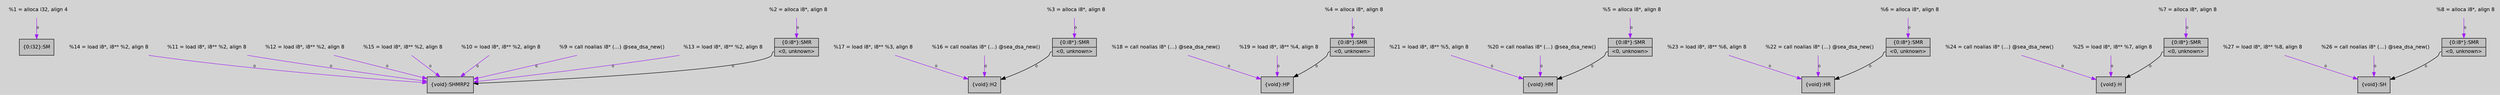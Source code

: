 digraph unnamed {
	graph [center=true, ratio=true, bgcolor=lightgray, fontname=Helvetica];
	node  [fontname=Helvetica, fontsize=11];

	Node0x5202bc0 [shape=record,fillcolor=gray, style=filled,label="{\{0:i32\}:SM}"];
	Node0x51fff90 [shape=record,fillcolor=gray, style=filled,label="{\{0:i8*\}:SMR|{<s0>\<0, unknown\>}}"];
	Node0x52007a0 [shape=record,fillcolor=gray, style=filled,label="{\{0:i8*\}:SMR|{<s0>\<0, unknown\>}}"];
	Node0x5204180 [shape=record,fillcolor=gray, style=filled,label="{\{0:i8*\}:SMR|{<s0>\<0, unknown\>}}"];
	Node0x5214f80 [shape=record,fillcolor=gray, style=filled,label="{\{0:i8*\}:SMR|{<s0>\<0, unknown\>}}"];
	Node0x52150e0 [shape=record,fillcolor=gray, style=filled,label="{\{0:i8*\}:SMR|{<s0>\<0, unknown\>}}"];
	Node0x5215180 [shape=record,fillcolor=gray, style=filled,label="{\{0:i8*\}:SMR|{<s0>\<0, unknown\>}}"];
	Node0x5215290 [shape=record,fillcolor=gray, style=filled,label="{\{0:i8*\}:SMR|{<s0>\<0, unknown\>}}"];
	Node0x5216bf0 [shape=record,fillcolor=gray, style=filled,label="{\{void\}:SHMRP2}"];
	Node0x5217260 [shape=record,fillcolor=gray, style=filled,label="{\{void\}:H2}"];
	Node0x52177f0 [shape=record,fillcolor=gray, style=filled,label="{\{void\}:HP}"];
	Node0x5217d80 [shape=record,fillcolor=gray, style=filled,label="{\{void\}:HM}"];
	Node0x5218310 [shape=record,fillcolor=gray, style=filled,label="{\{void\}:HR}"];
	Node0x52188a0 [shape=record,fillcolor=gray, style=filled,label="{\{void\}:H}"];
	Node0x5218e30 [shape=record,fillcolor=gray, style=filled,label="{\{void\}:SH}"];
	Node0x51fd6e8 [shape=plaintext, label ="  %3 = alloca i8*, align 8"];
	Node0x51fd6e8 -> Node0x52007a0[arrowtail=tee,label="0",fontsize=8,color=purple];
	Node0x51ff338 [shape=plaintext, label ="  %21 = load i8*, i8** %5, align 8"];
	Node0x51ff338 -> Node0x5217d80[arrowtail=tee,label="0",fontsize=8,color=purple];
	Node0x51fe788 [shape=plaintext, label ="  %14 = load i8*, i8** %2, align 8"];
	Node0x51fe788 -> Node0x5216bf0[arrowtail=tee,label="0",fontsize=8,color=purple];
	Node0x51fd658 [shape=plaintext, label ="  %2 = alloca i8*, align 8"];
	Node0x51fd658 -> Node0x51fff90[arrowtail=tee,label="0",fontsize=8,color=purple];
	Node0x51fef88 [shape=plaintext, label ="  %18 = call noalias i8* (...) @sea_dsa_new()"];
	Node0x51fef88 -> Node0x52177f0[arrowtail=tee,label="0",fontsize=8,color=purple];
	Node0x51fd7f8 [shape=plaintext, label ="  %5 = alloca i8*, align 8"];
	Node0x51fd7f8 -> Node0x5214f80[arrowtail=tee,label="0",fontsize=8,color=purple];
	Node0x51fdfa8 [shape=plaintext, label ="  %11 = load i8*, i8** %2, align 8"];
	Node0x51fdfa8 -> Node0x5216bf0[arrowtail=tee,label="0",fontsize=8,color=purple];
	Node0x51fe248 [shape=plaintext, label ="  %12 = load i8*, i8** %2, align 8"];
	Node0x51fe248 -> Node0x5216bf0[arrowtail=tee,label="0",fontsize=8,color=purple];
	Node0x51fea28 [shape=plaintext, label ="  %15 = load i8*, i8** %2, align 8"];
	Node0x51fea28 -> Node0x5216bf0[arrowtail=tee,label="0",fontsize=8,color=purple];
	Node0x51fee08 [shape=plaintext, label ="  %17 = load i8*, i8** %3, align 8"];
	Node0x51fee08 -> Node0x5217260[arrowtail=tee,label="0",fontsize=8,color=purple];
	Node0x51ff6d8 [shape=plaintext, label ="  %24 = call noalias i8* (...) @sea_dsa_new()"];
	Node0x51ff6d8 -> Node0x52188a0[arrowtail=tee,label="0",fontsize=8,color=purple];
	Node0x51ffa88 [shape=plaintext, label ="  %27 = load i8*, i8** %8, align 8"];
	Node0x51ffa88 -> Node0x5218e30[arrowtail=tee,label="0",fontsize=8,color=purple];
	Node0x51fcf98 [shape=plaintext, label ="  %1 = alloca i32, align 4"];
	Node0x51fcf98 -> Node0x5202bc0[arrowtail=tee,label="0",fontsize=8,color=purple];
	Node0x51fd748 [shape=plaintext, label ="  %4 = alloca i8*, align 8"];
	Node0x51fd748 -> Node0x5204180[arrowtail=tee,label="0",fontsize=8,color=purple];
	Node0x51ff5a8 [shape=plaintext, label ="  %23 = load i8*, i8** %6, align 8"];
	Node0x51ff5a8 -> Node0x5218310[arrowtail=tee,label="0",fontsize=8,color=purple];
	Node0x51fdcf8 [shape=plaintext, label ="  %10 = load i8*, i8** %2, align 8"];
	Node0x51fdcf8 -> Node0x5216bf0[arrowtail=tee,label="0",fontsize=8,color=purple];
	Node0x51fd8b8 [shape=plaintext, label ="  %7 = alloca i8*, align 8"];
	Node0x51fd8b8 -> Node0x5215180[arrowtail=tee,label="0",fontsize=8,color=purple];
	Node0x51ff1f8 [shape=plaintext, label ="  %20 = call noalias i8* (...) @sea_dsa_new()"];
	Node0x51ff1f8 -> Node0x5217d80[arrowtail=tee,label="0",fontsize=8,color=purple];
	Node0x51fd858 [shape=plaintext, label ="  %6 = alloca i8*, align 8"];
	Node0x51fd858 -> Node0x52150e0[arrowtail=tee,label="0",fontsize=8,color=purple];
	Node0x51ff948 [shape=plaintext, label ="  %26 = call noalias i8* (...) @sea_dsa_new()"];
	Node0x51ff948 -> Node0x5218e30[arrowtail=tee,label="0",fontsize=8,color=purple];
	Node0x51fdc08 [shape=plaintext, label ="  %9 = call noalias i8* (...) @sea_dsa_new()"];
	Node0x51fdc08 -> Node0x5216bf0[arrowtail=tee,label="0",fontsize=8,color=purple];
	Node0x51ff0c8 [shape=plaintext, label ="  %19 = load i8*, i8** %4, align 8"];
	Node0x51ff0c8 -> Node0x52177f0[arrowtail=tee,label="0",fontsize=8,color=purple];
	Node0x51fecc8 [shape=plaintext, label ="  %16 = call noalias i8* (...) @sea_dsa_new()"];
	Node0x51fecc8 -> Node0x5217260[arrowtail=tee,label="0",fontsize=8,color=purple];
	Node0x51fe4e8 [shape=plaintext, label ="  %13 = load i8*, i8** %2, align 8"];
	Node0x51fe4e8 -> Node0x5216bf0[arrowtail=tee,label="0",fontsize=8,color=purple];
	Node0x51fd918 [shape=plaintext, label ="  %8 = alloca i8*, align 8"];
	Node0x51fd918 -> Node0x5215290[arrowtail=tee,label="0",fontsize=8,color=purple];
	Node0x51ff818 [shape=plaintext, label ="  %25 = load i8*, i8** %7, align 8"];
	Node0x51ff818 -> Node0x52188a0[arrowtail=tee,label="0",fontsize=8,color=purple];
	Node0x51ff468 [shape=plaintext, label ="  %22 = call noalias i8* (...) @sea_dsa_new()"];
	Node0x51ff468 -> Node0x5218310[arrowtail=tee,label="0",fontsize=8,color=purple];
	Node0x51fff90:s0 -> Node0x5216bf0[arrowtail=tee,label="0",fontsize=8];
	Node0x52007a0:s0 -> Node0x5217260[arrowtail=tee,label="0",fontsize=8];
	Node0x5204180:s0 -> Node0x52177f0[arrowtail=tee,label="0",fontsize=8];
	Node0x5214f80:s0 -> Node0x5217d80[arrowtail=tee,label="0",fontsize=8];
	Node0x52150e0:s0 -> Node0x5218310[arrowtail=tee,label="0",fontsize=8];
	Node0x5215180:s0 -> Node0x52188a0[arrowtail=tee,label="0",fontsize=8];
	Node0x5215290:s0 -> Node0x5218e30[arrowtail=tee,label="0",fontsize=8];
}
